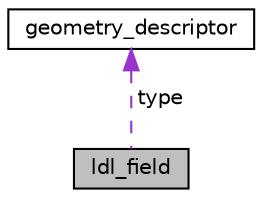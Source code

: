 digraph "ldl_field"
{
 // LATEX_PDF_SIZE
  edge [fontname="Helvetica",fontsize="10",labelfontname="Helvetica",labelfontsize="10"];
  node [fontname="Helvetica",fontsize="10",shape=record];
  Node1 [label="ldl_field",height=0.2,width=0.4,color="black", fillcolor="grey75", style="filled", fontcolor="black",tooltip=" "];
  Node2 -> Node1 [dir="back",color="darkorchid3",fontsize="10",style="dashed",label=" type" ];
  Node2 [label="geometry_descriptor",height=0.2,width=0.4,color="black", fillcolor="white", style="filled",URL="$df/da2/structgeometry__descriptor.html",tooltip="This struct should contain all information necessary to perform operations on the local lattice inclu..."];
}
